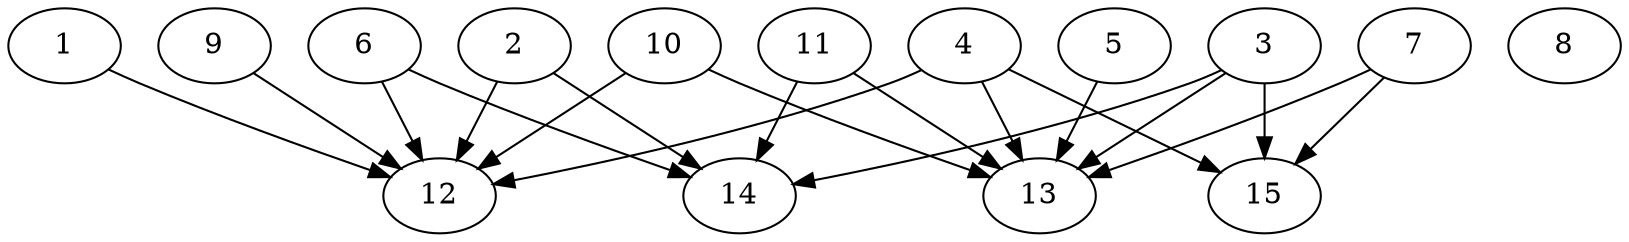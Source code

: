 // DAG automatically generated by daggen at Thu Oct  3 13:59:26 2019
// ./daggen --dot -n 15 --ccr 0.4 --fat 0.9 --regular 0.9 --density 0.9 --mindata 5242880 --maxdata 52428800 
digraph G {
  1 [size="87731200", alpha="0.08", expect_size="35092480"] 
  1 -> 12 [size ="35092480"]
  2 [size="100328960", alpha="0.15", expect_size="40131584"] 
  2 -> 12 [size ="40131584"]
  2 -> 14 [size ="40131584"]
  3 [size="108815360", alpha="0.05", expect_size="43526144"] 
  3 -> 13 [size ="43526144"]
  3 -> 14 [size ="43526144"]
  3 -> 15 [size ="43526144"]
  4 [size="29675520", alpha="0.08", expect_size="11870208"] 
  4 -> 12 [size ="11870208"]
  4 -> 13 [size ="11870208"]
  4 -> 15 [size ="11870208"]
  5 [size="120373760", alpha="0.07", expect_size="48149504"] 
  5 -> 13 [size ="48149504"]
  6 [size="118292480", alpha="0.10", expect_size="47316992"] 
  6 -> 12 [size ="47316992"]
  6 -> 14 [size ="47316992"]
  7 [size="59576320", alpha="0.17", expect_size="23830528"] 
  7 -> 13 [size ="23830528"]
  7 -> 15 [size ="23830528"]
  8 [size="106741760", alpha="0.16", expect_size="42696704"] 
  9 [size="21178880", alpha="0.17", expect_size="8471552"] 
  9 -> 12 [size ="8471552"]
  10 [size="39260160", alpha="0.11", expect_size="15704064"] 
  10 -> 12 [size ="15704064"]
  10 -> 13 [size ="15704064"]
  11 [size="118120960", alpha="0.03", expect_size="47248384"] 
  11 -> 13 [size ="47248384"]
  11 -> 14 [size ="47248384"]
  12 [size="44812800", alpha="0.05", expect_size="17925120"] 
  13 [size="16532480", alpha="0.17", expect_size="6612992"] 
  14 [size="48954880", alpha="0.11", expect_size="19581952"] 
  15 [size="93365760", alpha="0.17", expect_size="37346304"] 
}

